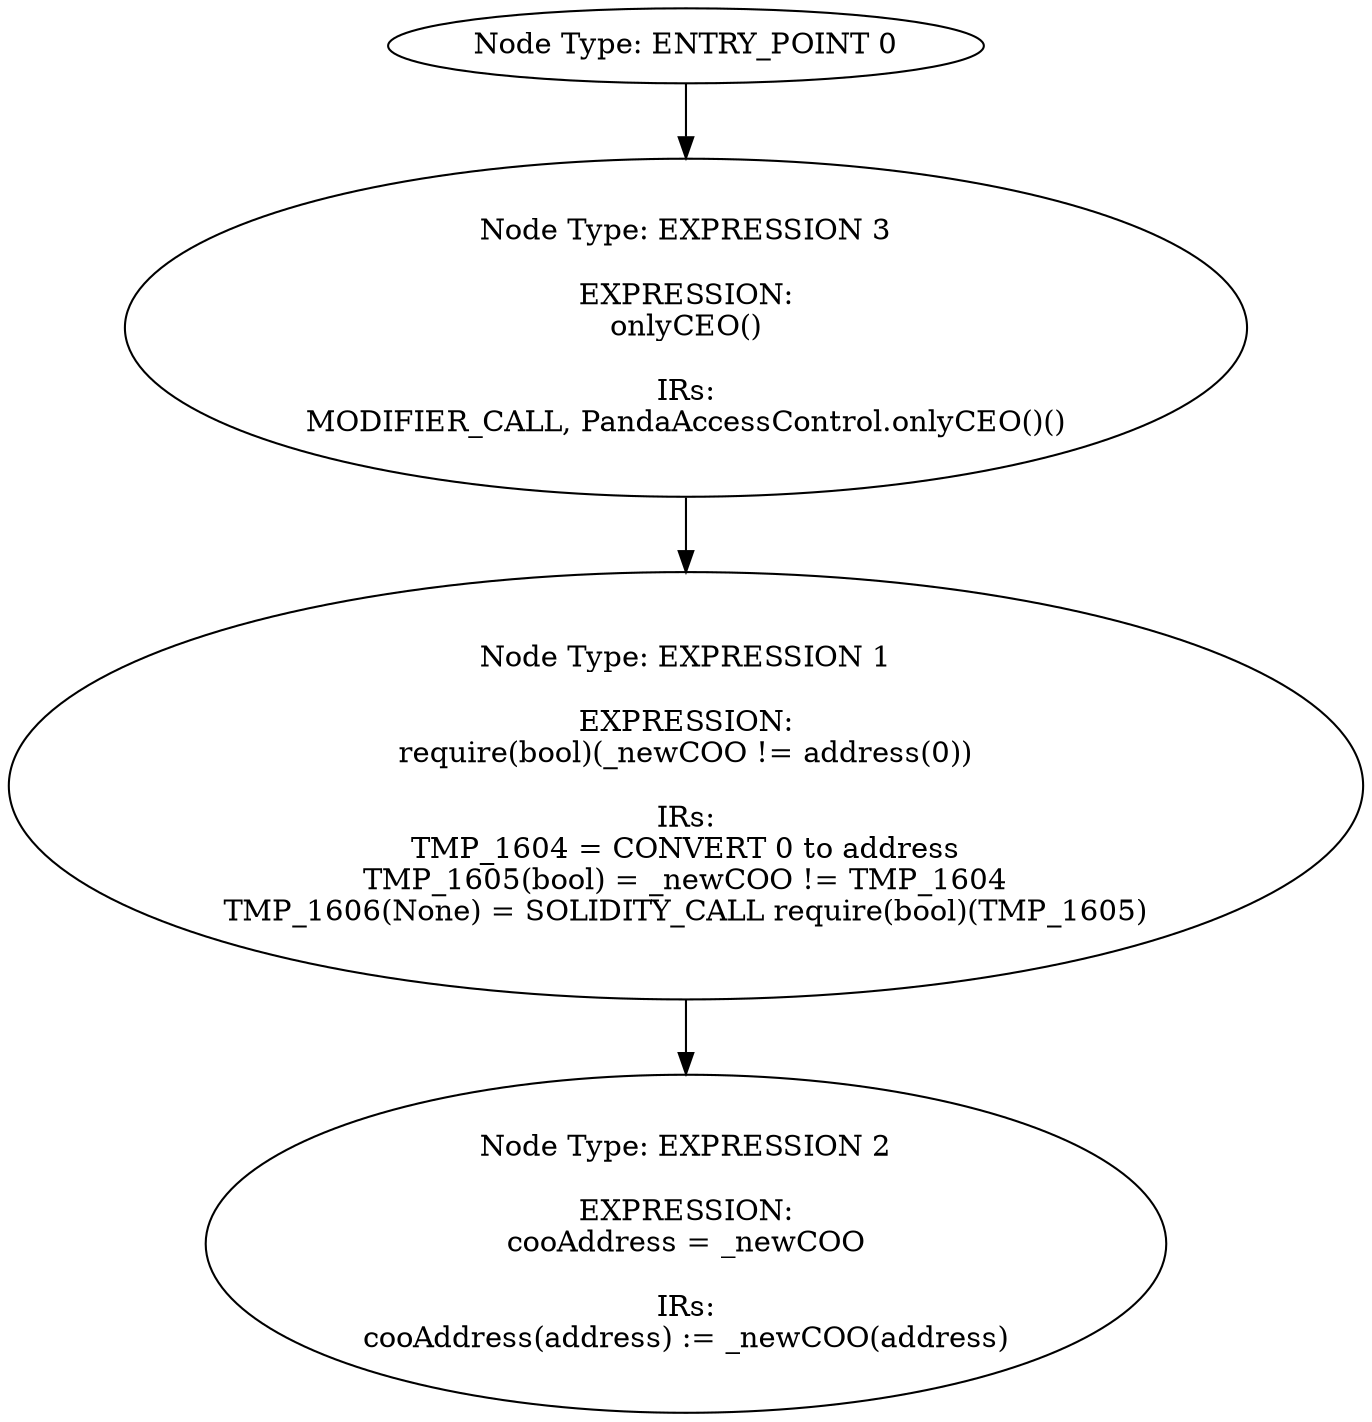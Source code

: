 digraph{
0[label="Node Type: ENTRY_POINT 0
"];
0->3;
1[label="Node Type: EXPRESSION 1

EXPRESSION:
require(bool)(_newCOO != address(0))

IRs:
TMP_1604 = CONVERT 0 to address
TMP_1605(bool) = _newCOO != TMP_1604
TMP_1606(None) = SOLIDITY_CALL require(bool)(TMP_1605)"];
1->2;
2[label="Node Type: EXPRESSION 2

EXPRESSION:
cooAddress = _newCOO

IRs:
cooAddress(address) := _newCOO(address)"];
3[label="Node Type: EXPRESSION 3

EXPRESSION:
onlyCEO()

IRs:
MODIFIER_CALL, PandaAccessControl.onlyCEO()()"];
3->1;
}
